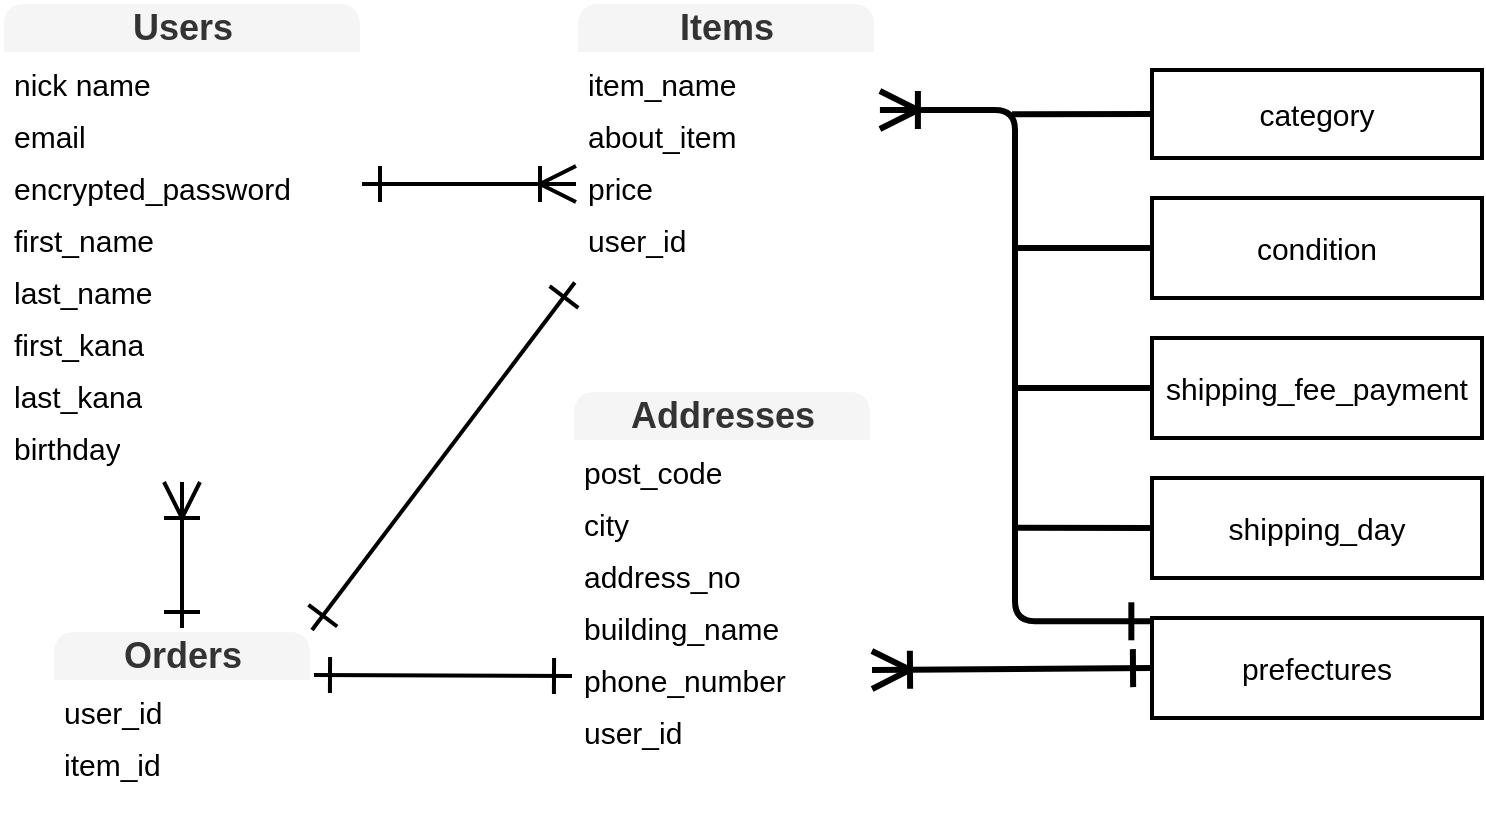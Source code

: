 <mxfile>
    <diagram id="oKr2cF6jTzPPngE4wGH4" name="ページ1">
        <mxGraphModel dx="2032" dy="787" grid="1" gridSize="10" guides="1" tooltips="1" connect="1" arrows="1" fold="1" page="1" pageScale="1" pageWidth="827" pageHeight="1169" math="0" shadow="0">
            <root>
                <mxCell id="0"/>
                <mxCell id="1" parent="0"/>
                <mxCell id="2" value="Users" style="swimlane;fontStyle=1;childLayout=stackLayout;horizontal=1;startSize=26;horizontalStack=0;resizeParent=1;resizeParentMax=0;resizeLast=0;collapsible=1;marginBottom=0;html=1;align=center;fillColor=#f5f5f5;strokeColor=#FFFFFF;fontColor=#333333;fontFamily=Helvetica;fontSize=18;strokeWidth=2;perimeterSpacing=0;rounded=1;glass=0;swimlaneLine=1;shadow=0;" parent="1" vertex="1">
                    <mxGeometry x="-775" y="36" width="180" height="240" as="geometry">
                        <mxRectangle x="30" y="60" width="70" height="30" as="alternateBounds"/>
                    </mxGeometry>
                </mxCell>
                <mxCell id="3" value="nick name&lt;br style=&quot;font-size: 15px;&quot;&gt;" style="text;align=left;verticalAlign=top;spacingLeft=4;spacingRight=4;overflow=hidden;rotatable=0;points=[[0,0.5],[1,0.5]];portConstraint=eastwest;whiteSpace=wrap;html=1;labelBackgroundColor=none;strokeWidth=10;labelBorderColor=none;fontSize=15;" parent="2" vertex="1">
                    <mxGeometry y="26" width="180" height="26" as="geometry"/>
                </mxCell>
                <mxCell id="4" value="email&lt;br style=&quot;font-size: 15px;&quot;&gt;" style="text;strokeColor=none;fillColor=none;align=left;verticalAlign=top;spacingLeft=4;spacingRight=4;overflow=hidden;rotatable=0;points=[[0,0.5],[1,0.5]];portConstraint=eastwest;whiteSpace=wrap;html=1;fontSize=15;" parent="2" vertex="1">
                    <mxGeometry y="52" width="180" height="26" as="geometry"/>
                </mxCell>
                <mxCell id="5" value="encrypted_password" style="text;strokeColor=none;fillColor=none;align=left;verticalAlign=top;spacingLeft=4;spacingRight=4;overflow=hidden;rotatable=0;points=[[0,0.5],[1,0.5]];portConstraint=eastwest;whiteSpace=wrap;html=1;fontSize=15;" parent="2" vertex="1">
                    <mxGeometry y="78" width="180" height="26" as="geometry"/>
                </mxCell>
                <mxCell id="8" value="first_name" style="text;strokeColor=none;fillColor=none;align=left;verticalAlign=top;spacingLeft=4;spacingRight=4;overflow=hidden;rotatable=0;points=[[0,0.5],[1,0.5]];portConstraint=eastwest;whiteSpace=wrap;html=1;fontSize=15;" parent="2" vertex="1">
                    <mxGeometry y="104" width="180" height="26" as="geometry"/>
                </mxCell>
                <mxCell id="9" value="last_name" style="text;strokeColor=none;fillColor=none;align=left;verticalAlign=top;spacingLeft=4;spacingRight=4;overflow=hidden;rotatable=0;points=[[0,0.5],[1,0.5]];portConstraint=eastwest;whiteSpace=wrap;html=1;fontSize=15;" parent="2" vertex="1">
                    <mxGeometry y="130" width="180" height="26" as="geometry"/>
                </mxCell>
                <mxCell id="10" value="first_kana" style="text;strokeColor=none;fillColor=none;align=left;verticalAlign=top;spacingLeft=4;spacingRight=4;overflow=hidden;rotatable=0;points=[[0,0.5],[1,0.5]];portConstraint=eastwest;whiteSpace=wrap;html=1;fontSize=15;" parent="2" vertex="1">
                    <mxGeometry y="156" width="180" height="26" as="geometry"/>
                </mxCell>
                <mxCell id="13" value="last_kana" style="text;strokeColor=none;fillColor=none;align=left;verticalAlign=top;spacingLeft=4;spacingRight=4;overflow=hidden;rotatable=0;points=[[0,0.5],[1,0.5]];portConstraint=eastwest;whiteSpace=wrap;html=1;labelBorderColor=none;fontSize=15;" parent="2" vertex="1">
                    <mxGeometry y="182" width="180" height="26" as="geometry"/>
                </mxCell>
                <mxCell id="15" value="birthday" style="text;strokeColor=none;fillColor=none;align=left;verticalAlign=top;spacingLeft=4;spacingRight=4;overflow=hidden;rotatable=0;points=[[0,0.5],[1,0.5]];portConstraint=eastwest;whiteSpace=wrap;html=1;labelBorderColor=none;fontSize=15;" parent="2" vertex="1">
                    <mxGeometry y="208" width="180" height="32" as="geometry"/>
                </mxCell>
                <mxCell id="16" value="Items" style="swimlane;fontStyle=1;childLayout=stackLayout;horizontal=1;startSize=26;fillColor=#f5f5f5;horizontalStack=0;resizeParent=1;resizeParentMax=0;resizeLast=0;collapsible=1;marginBottom=0;html=1;labelBorderColor=none;fontColor=#333333;strokeColor=#FFFFFF;fontSize=18;rounded=1;strokeWidth=2;" parent="1" vertex="1">
                    <mxGeometry x="-488" y="36" width="150" height="140" as="geometry"/>
                </mxCell>
                <mxCell id="17" value="item_name" style="text;strokeColor=none;fillColor=none;align=left;verticalAlign=top;spacingLeft=4;spacingRight=4;overflow=hidden;rotatable=0;points=[[0,0.5],[1,0.5]];portConstraint=eastwest;whiteSpace=wrap;html=1;labelBorderColor=none;fontSize=15;" parent="16" vertex="1">
                    <mxGeometry y="26" width="150" height="26" as="geometry"/>
                </mxCell>
                <mxCell id="18" value="about_item" style="text;strokeColor=none;fillColor=none;align=left;verticalAlign=top;spacingLeft=4;spacingRight=4;overflow=hidden;rotatable=0;points=[[0,0.5],[1,0.5]];portConstraint=eastwest;whiteSpace=wrap;html=1;labelBorderColor=none;fontSize=15;" parent="16" vertex="1">
                    <mxGeometry y="52" width="150" height="26" as="geometry"/>
                </mxCell>
                <mxCell id="19" value="price" style="text;strokeColor=none;fillColor=none;align=left;verticalAlign=top;spacingLeft=4;spacingRight=4;overflow=hidden;rotatable=0;points=[[0,0.5],[1,0.5]];portConstraint=eastwest;whiteSpace=wrap;html=1;labelBorderColor=none;fontSize=15;" parent="16" vertex="1">
                    <mxGeometry y="78" width="150" height="26" as="geometry"/>
                </mxCell>
                <mxCell id="20" value="user_id" style="text;strokeColor=none;fillColor=none;align=left;verticalAlign=top;spacingLeft=4;spacingRight=4;overflow=hidden;rotatable=0;points=[[0,0.5],[1,0.5]];portConstraint=eastwest;whiteSpace=wrap;html=1;labelBorderColor=none;fontSize=15;" parent="16" vertex="1">
                    <mxGeometry y="104" width="150" height="36" as="geometry"/>
                </mxCell>
                <mxCell id="28" value="Addresses" style="swimlane;fontStyle=1;childLayout=stackLayout;horizontal=1;startSize=26;fillColor=#f5f5f5;horizontalStack=0;resizeParent=1;resizeParentMax=0;resizeLast=0;collapsible=1;marginBottom=0;html=1;labelBorderColor=none;fontSize=18;fontColor=#333333;strokeColor=#FFFFFF;rounded=1;strokeWidth=2;" parent="1" vertex="1">
                    <mxGeometry x="-490" y="230" width="150" height="190" as="geometry"/>
                </mxCell>
                <mxCell id="29" value="post_code" style="text;strokeColor=none;fillColor=none;align=left;verticalAlign=top;spacingLeft=4;spacingRight=4;overflow=hidden;rotatable=0;points=[[0,0.5],[1,0.5]];portConstraint=eastwest;whiteSpace=wrap;html=1;labelBorderColor=none;fontSize=15;" parent="28" vertex="1">
                    <mxGeometry y="26" width="150" height="26" as="geometry"/>
                </mxCell>
                <mxCell id="35" value="city" style="text;strokeColor=none;fillColor=none;align=left;verticalAlign=top;spacingLeft=4;spacingRight=4;overflow=hidden;rotatable=0;points=[[0,0.5],[1,0.5]];portConstraint=eastwest;whiteSpace=wrap;html=1;labelBorderColor=none;fontSize=15;" parent="28" vertex="1">
                    <mxGeometry y="52" width="150" height="26" as="geometry"/>
                </mxCell>
                <mxCell id="30" value="address_no" style="text;strokeColor=none;fillColor=none;align=left;verticalAlign=top;spacingLeft=4;spacingRight=4;overflow=hidden;rotatable=0;points=[[0,0.5],[1,0.5]];portConstraint=eastwest;whiteSpace=wrap;html=1;labelBorderColor=none;fontSize=15;" parent="28" vertex="1">
                    <mxGeometry y="78" width="150" height="26" as="geometry"/>
                </mxCell>
                <mxCell id="34" value="building_name" style="text;strokeColor=none;fillColor=none;align=left;verticalAlign=top;spacingLeft=4;spacingRight=4;overflow=hidden;rotatable=0;points=[[0,0.5],[1,0.5]];portConstraint=eastwest;whiteSpace=wrap;html=1;labelBorderColor=none;fontSize=15;" parent="28" vertex="1">
                    <mxGeometry y="104" width="150" height="26" as="geometry"/>
                </mxCell>
                <mxCell id="33" value="phone_number" style="text;strokeColor=none;fillColor=none;align=left;verticalAlign=top;spacingLeft=4;spacingRight=4;overflow=hidden;rotatable=0;points=[[0,0.5],[1,0.5]];portConstraint=eastwest;whiteSpace=wrap;html=1;labelBorderColor=none;fontSize=15;" parent="28" vertex="1">
                    <mxGeometry y="130" width="150" height="26" as="geometry"/>
                </mxCell>
                <mxCell id="32" value="user_id" style="text;strokeColor=none;fillColor=none;align=left;verticalAlign=top;spacingLeft=4;spacingRight=4;overflow=hidden;rotatable=0;points=[[0,0.5],[1,0.5]];portConstraint=eastwest;whiteSpace=wrap;html=1;labelBorderColor=none;fontSize=15;" parent="28" vertex="1">
                    <mxGeometry y="156" width="150" height="34" as="geometry"/>
                </mxCell>
                <mxCell id="79" style="edgeStyle=none;rounded=1;sketch=0;hachureGap=4;jiggle=2;curveFitting=1;html=1;exitX=0.5;exitY=0;exitDx=0;exitDy=0;strokeWidth=2;fontFamily=Helvetica;fontSize=15;startArrow=ERone;startFill=0;endArrow=ERoneToMany;endFill=0;startSize=15;endSize=15;" parent="1" source="68" target="15" edge="1">
                    <mxGeometry relative="1" as="geometry">
                        <mxPoint x="-685" y="280" as="targetPoint"/>
                    </mxGeometry>
                </mxCell>
                <mxCell id="81" style="edgeStyle=none;rounded=1;sketch=0;hachureGap=4;jiggle=2;curveFitting=1;html=1;exitX=1;exitY=0.25;exitDx=0;exitDy=0;strokeColor=default;strokeWidth=2;fontFamily=Helvetica;fontSize=15;startArrow=ERone;startFill=0;endArrow=ERone;endFill=0;startSize=15;endSize=15;entryX=0;entryY=0.5;entryDx=0;entryDy=0;" parent="1" source="68" target="33" edge="1">
                    <mxGeometry relative="1" as="geometry">
                        <mxPoint x="-500" y="373" as="targetPoint"/>
                    </mxGeometry>
                </mxCell>
                <mxCell id="82" style="edgeStyle=none;rounded=1;sketch=0;hachureGap=4;jiggle=2;curveFitting=1;html=1;exitX=1;exitY=0;exitDx=0;exitDy=0;strokeColor=default;strokeWidth=2;fontFamily=Helvetica;fontSize=15;startArrow=ERone;startFill=0;endArrow=ERone;endFill=0;startSize=15;endSize=15;entryX=-0.004;entryY=1.008;entryDx=0;entryDy=0;entryPerimeter=0;" parent="1" source="68" target="20" edge="1">
                    <mxGeometry relative="1" as="geometry">
                        <mxPoint x="-530" y="220" as="targetPoint"/>
                    </mxGeometry>
                </mxCell>
                <mxCell id="68" value="Orders" style="swimlane;fontStyle=1;childLayout=stackLayout;horizontal=1;startSize=26;fillColor=#f5f5f5;horizontalStack=0;resizeParent=1;resizeParentMax=0;resizeLast=0;collapsible=1;marginBottom=0;html=1;rounded=1;shadow=0;glass=0;labelBackgroundColor=none;labelBorderColor=none;sketch=0;hachureGap=4;jiggle=2;curveFitting=1;strokeColor=#FFFFFF;strokeWidth=2;fontFamily=Helvetica;fontSize=18;fontColor=#333333;" parent="1" vertex="1">
                    <mxGeometry x="-750" y="350" width="130" height="90" as="geometry"/>
                </mxCell>
                <mxCell id="69" value="user_id" style="text;strokeColor=none;fillColor=none;align=left;verticalAlign=top;spacingLeft=4;spacingRight=4;overflow=hidden;rotatable=0;points=[[0,0.5],[1,0.5]];portConstraint=eastwest;whiteSpace=wrap;html=1;rounded=1;shadow=0;glass=0;labelBackgroundColor=none;labelBorderColor=none;sketch=0;hachureGap=4;jiggle=2;curveFitting=1;strokeWidth=2;fontFamily=Helvetica;fontSize=15;" parent="68" vertex="1">
                    <mxGeometry y="26" width="130" height="26" as="geometry"/>
                </mxCell>
                <mxCell id="70" value="item_id" style="text;strokeColor=none;fillColor=none;align=left;verticalAlign=top;spacingLeft=4;spacingRight=4;overflow=hidden;rotatable=0;points=[[0,0.5],[1,0.5]];portConstraint=eastwest;whiteSpace=wrap;html=1;rounded=1;shadow=0;glass=0;labelBackgroundColor=none;labelBorderColor=none;sketch=0;hachureGap=4;jiggle=2;curveFitting=1;strokeWidth=2;fontFamily=Helvetica;fontSize=15;" parent="68" vertex="1">
                    <mxGeometry y="52" width="130" height="38" as="geometry"/>
                </mxCell>
                <mxCell id="78" style="edgeStyle=none;rounded=1;hachureGap=4;html=1;exitX=1;exitY=0.5;exitDx=0;exitDy=0;entryX=0;entryY=0.5;entryDx=0;entryDy=0;fontFamily=Helvetica;fontSize=15;endArrow=ERoneToMany;endFill=0;startArrow=ERone;startFill=0;endSize=15;startSize=15;strokeWidth=2;" parent="1" source="5" target="19" edge="1">
                    <mxGeometry relative="1" as="geometry"/>
                </mxCell>
                <mxCell id="101" value="" style="group;strokeWidth=1;strokeColor=none;" parent="1" vertex="1" connectable="0">
                    <mxGeometry x="-200" y="70" width="165" height="324" as="geometry"/>
                </mxCell>
                <UserObject label="category" treeRoot="1" id="85">
                    <mxCell style="whiteSpace=wrap;html=1;align=center;treeFolding=1;treeMoving=1;newEdgeStyle={&quot;edgeStyle&quot;:&quot;elbowEdgeStyle&quot;,&quot;startArrow&quot;:&quot;none&quot;,&quot;endArrow&quot;:&quot;none&quot;};rounded=0;shadow=0;glass=0;labelBackgroundColor=none;labelBorderColor=none;sketch=0;hachureGap=4;jiggle=2;curveFitting=1;strokeColor=default;strokeWidth=2;fontFamily=Helvetica;fontSize=15;" parent="101" vertex="1">
                        <mxGeometry width="165" height="44" as="geometry"/>
                    </mxCell>
                </UserObject>
                <UserObject label="condition" treeRoot="1" id="87">
                    <mxCell style="whiteSpace=wrap;html=1;align=center;treeFolding=1;treeMoving=1;newEdgeStyle={&quot;edgeStyle&quot;:&quot;elbowEdgeStyle&quot;,&quot;startArrow&quot;:&quot;none&quot;,&quot;endArrow&quot;:&quot;none&quot;};rounded=0;shadow=0;glass=0;labelBackgroundColor=none;labelBorderColor=none;sketch=0;hachureGap=4;jiggle=2;curveFitting=1;strokeColor=default;strokeWidth=2;fontFamily=Helvetica;fontSize=15;" parent="101" vertex="1">
                        <mxGeometry y="64" width="165" height="50" as="geometry"/>
                    </mxCell>
                </UserObject>
                <UserObject label="shipping_fee_payment" treeRoot="1" id="90">
                    <mxCell style="whiteSpace=wrap;html=1;align=center;treeFolding=1;treeMoving=1;newEdgeStyle={&quot;edgeStyle&quot;:&quot;elbowEdgeStyle&quot;,&quot;startArrow&quot;:&quot;none&quot;,&quot;endArrow&quot;:&quot;none&quot;};rounded=0;shadow=0;glass=0;labelBackgroundColor=none;labelBorderColor=none;sketch=0;hachureGap=4;jiggle=2;curveFitting=1;strokeColor=default;strokeWidth=2;fontFamily=Helvetica;fontSize=15;" parent="101" vertex="1">
                        <mxGeometry y="134" width="165" height="50" as="geometry"/>
                    </mxCell>
                </UserObject>
                <UserObject label="shipping_day" treeRoot="1" id="91">
                    <mxCell style="whiteSpace=wrap;html=1;align=center;treeFolding=1;treeMoving=1;newEdgeStyle={&quot;edgeStyle&quot;:&quot;elbowEdgeStyle&quot;,&quot;startArrow&quot;:&quot;none&quot;,&quot;endArrow&quot;:&quot;none&quot;};rounded=0;shadow=0;glass=0;labelBackgroundColor=none;labelBorderColor=none;sketch=0;hachureGap=4;jiggle=2;curveFitting=1;strokeColor=default;strokeWidth=2;fontFamily=Helvetica;fontSize=15;" parent="101" vertex="1">
                        <mxGeometry y="204" width="165" height="50" as="geometry"/>
                    </mxCell>
                </UserObject>
                <UserObject label="prefectures" treeRoot="1" id="93">
                    <mxCell style="whiteSpace=wrap;html=1;align=center;treeFolding=1;treeMoving=1;newEdgeStyle={&quot;edgeStyle&quot;:&quot;elbowEdgeStyle&quot;,&quot;startArrow&quot;:&quot;none&quot;,&quot;endArrow&quot;:&quot;none&quot;};rounded=0;shadow=0;glass=0;labelBackgroundColor=none;labelBorderColor=none;sketch=0;hachureGap=4;jiggle=2;curveFitting=1;strokeColor=default;strokeWidth=2;fontFamily=Helvetica;fontSize=15;" parent="101" vertex="1">
                        <mxGeometry y="274" width="165" height="50" as="geometry"/>
                    </mxCell>
                </UserObject>
                <mxCell id="107" style="rounded=1;sketch=0;hachureGap=4;jiggle=2;curveFitting=1;html=1;startArrow=none;endArrow=none;exitX=0;exitY=0.5;exitDx=0;exitDy=0;strokeColor=default;strokeWidth=1;fontFamily=Helvetica;fontSize=15;startSize=15;endSize=15;entryX=0.001;entryY=0.472;entryDx=0;entryDy=0;entryPerimeter=0;" parent="101" source="87" target="87" edge="1">
                    <mxGeometry relative="1" as="geometry">
                        <mxPoint x="-20" y="90" as="targetPoint"/>
                    </mxGeometry>
                </mxCell>
                <mxCell id="103" style="rounded=1;sketch=0;hachureGap=4;jiggle=2;curveFitting=1;html=1;startArrow=ERone;endArrow=ERoneToMany;exitX=0;exitY=0.5;exitDx=0;exitDy=0;strokeColor=default;strokeWidth=3;fontFamily=Helvetica;fontSize=15;startSize=15;endSize=15;entryX=1;entryY=0.385;entryDx=0;entryDy=0;entryPerimeter=0;startFill=0;endFill=0;" parent="1" source="93" target="33" edge="1">
                    <mxGeometry relative="1" as="geometry">
                        <mxPoint x="-240" y="370" as="targetPoint"/>
                    </mxGeometry>
                </mxCell>
                <mxCell id="104" style="edgeStyle=elbowEdgeStyle;rounded=1;sketch=0;hachureGap=4;jiggle=2;curveFitting=1;html=1;startArrow=ERone;endArrow=ERoneToMany;exitX=-0.005;exitY=0.033;exitDx=0;exitDy=0;entryX=1.013;entryY=0.077;entryDx=0;entryDy=0;entryPerimeter=0;strokeColor=default;strokeWidth=3;fontFamily=Helvetica;fontSize=15;startSize=15;endSize=15;exitPerimeter=0;endFill=0;startFill=0;" parent="1" source="93" target="18" edge="1">
                    <mxGeometry relative="1" as="geometry"/>
                </mxCell>
                <mxCell id="105" style="rounded=1;sketch=0;hachureGap=4;jiggle=2;curveFitting=1;html=1;startArrow=none;endArrow=none;exitX=0;exitY=0.5;exitDx=0;exitDy=0;strokeColor=default;strokeWidth=3;fontFamily=Helvetica;fontSize=15;startSize=15;endSize=15;" parent="1" source="91" edge="1">
                    <mxGeometry relative="1" as="geometry">
                        <mxPoint x="-270" y="298.81" as="targetPoint"/>
                    </mxGeometry>
                </mxCell>
                <mxCell id="108" style="rounded=1;sketch=0;hachureGap=4;jiggle=2;curveFitting=1;html=1;startArrow=none;endArrow=none;exitX=0;exitY=0.5;exitDx=0;exitDy=0;strokeColor=default;strokeWidth=3;fontFamily=Helvetica;fontSize=15;startSize=15;endSize=15;" parent="1" source="85" edge="1">
                    <mxGeometry relative="1" as="geometry">
                        <mxPoint x="-270" y="92.103" as="targetPoint"/>
                    </mxGeometry>
                </mxCell>
                <mxCell id="109" style="edgeStyle=elbowEdgeStyle;rounded=1;sketch=0;hachureGap=4;jiggle=2;curveFitting=1;html=1;startArrow=none;endArrow=none;strokeColor=default;strokeWidth=3;fontFamily=Helvetica;fontSize=15;startSize=15;endSize=15;" parent="1" source="90" edge="1">
                    <mxGeometry relative="1" as="geometry">
                        <mxPoint x="-270" y="229" as="targetPoint"/>
                    </mxGeometry>
                </mxCell>
                <mxCell id="111" style="edgeStyle=elbowEdgeStyle;rounded=1;sketch=0;hachureGap=4;jiggle=2;curveFitting=1;html=1;startArrow=none;endArrow=none;exitX=0;exitY=0.5;exitDx=0;exitDy=0;strokeColor=default;strokeWidth=3;fontFamily=Helvetica;fontSize=15;startSize=15;endSize=15;" parent="1" source="87" edge="1">
                    <mxGeometry relative="1" as="geometry">
                        <mxPoint x="-270" y="159" as="targetPoint"/>
                    </mxGeometry>
                </mxCell>
            </root>
        </mxGraphModel>
    </diagram>
</mxfile>